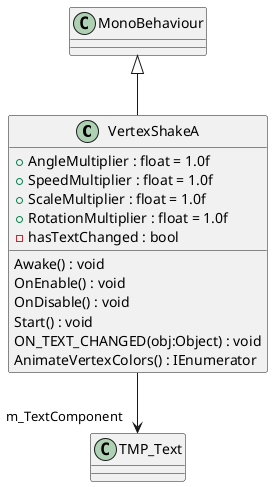 @startuml
class VertexShakeA {
    + AngleMultiplier : float = 1.0f
    + SpeedMultiplier : float = 1.0f
    + ScaleMultiplier : float = 1.0f
    + RotationMultiplier : float = 1.0f
    - hasTextChanged : bool
    Awake() : void
    OnEnable() : void
    OnDisable() : void
    Start() : void
    ON_TEXT_CHANGED(obj:Object) : void
    AnimateVertexColors() : IEnumerator
}
MonoBehaviour <|-- VertexShakeA
VertexShakeA --> "m_TextComponent" TMP_Text
@enduml
